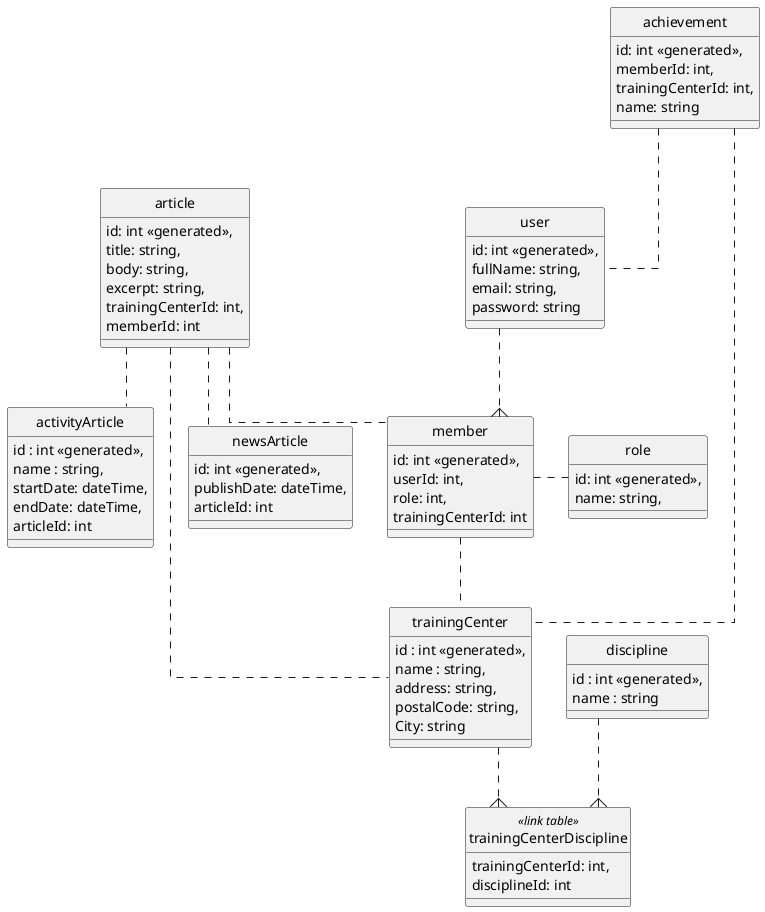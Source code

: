 @startuml

' hide the spot
hide circle

' avoid problems with angled crows feet
skinparam linetype ortho

entity trainingCenter {
    id : int <<generated>>,
    name : string,
    address: string,
    postalCode: string,
    City: string
}

entity trainingCenterDiscipline <<link table>>
{
    trainingCenterId: int,
    disciplineId: int
}

entity discipline {
    id : int <<generated>>,
    name : string
}

entity activityArticle {
    id : int <<generated>>,
    name : string,
    startDate: dateTime,
    endDate: dateTime,
    articleId: int
}

entity article {
    id: int <<generated>>,
    title: string,
    body: string,
    excerpt: string,
    trainingCenterId: int,
    memberId: int
}

entity newsArticle {
    id: int <<generated>>,
    publishDate: dateTime,
    articleId: int
}

entity user {
    id: int <<generated>>,
    fullName: string,
    email: string,
    password: string
}

entity member {
    id: int <<generated>>,
    userId: int,
    role: int,
    trainingCenterId: int
}

entity achievement {
    id: int <<generated>>,
    memberId: int,
    trainingCenterId: int,
    name: string
}

entity role {
    id: int <<generated>>,
    name: string,
}

trainingCenter ..{ trainingCenterDiscipline
discipline ..{ trainingCenterDiscipline
activityArticle .up. article
newsArticle .up. article
member .. trainingCenter
user ..{ member
member .right. role
article .. trainingCenter
article .. member
achievement .. user
achievement .... trainingCenter

@enduml